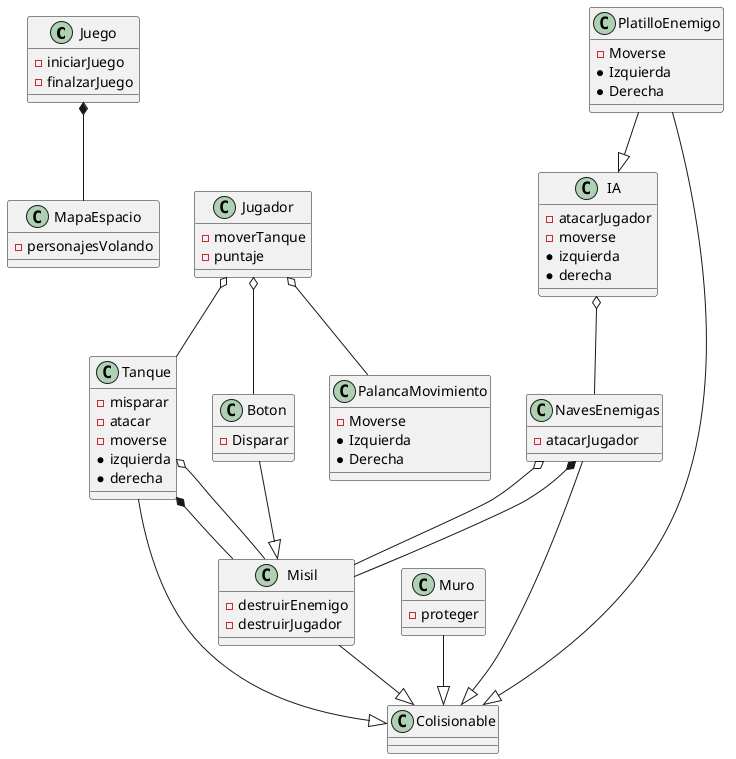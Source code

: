 @startuml Space_Invaders
class Juego{
- iniciarJuego
- finalzarJuego
}
class Jugador{
- moverTanque
- puntaje
}
class IA{
- atacarJugador
- moverse
* izquierda
* derecha
}
class Muro{
- proteger
}
class Tanque{
- misparar
- atacar
- moverse
*izquierda
*derecha
}
class NavesEnemigas{
-atacarJugador
}
class Misil{
-destruirEnemigo
-destruirJugador
}
class Colisionable 
class Boton{
-Disparar
}
class PlatilloEnemigo{
-Moverse
*Izquierda
*Derecha
}
class PalancaMovimiento{
    -Moverse
*Izquierda
*Derecha
}
class MapaEspacio{
    -personajesVolando
}

Jugador o-- Tanque
Muro --|> Colisionable
Misil --|> Colisionable
IA o-- NavesEnemigas
NavesEnemigas o-- Misil
Boton --|> Misil
Tanque *--  Misil
Jugador o-- Boton
NavesEnemigas --|> Colisionable
Tanque --|> Colisionable
PlatilloEnemigo --|> Colisionable
Tanque o-- Misil
NavesEnemigas *--  Misil
PlatilloEnemigo --|> IA
Jugador o-- PalancaMovimiento
Juego *-- MapaEspacio
@enduml